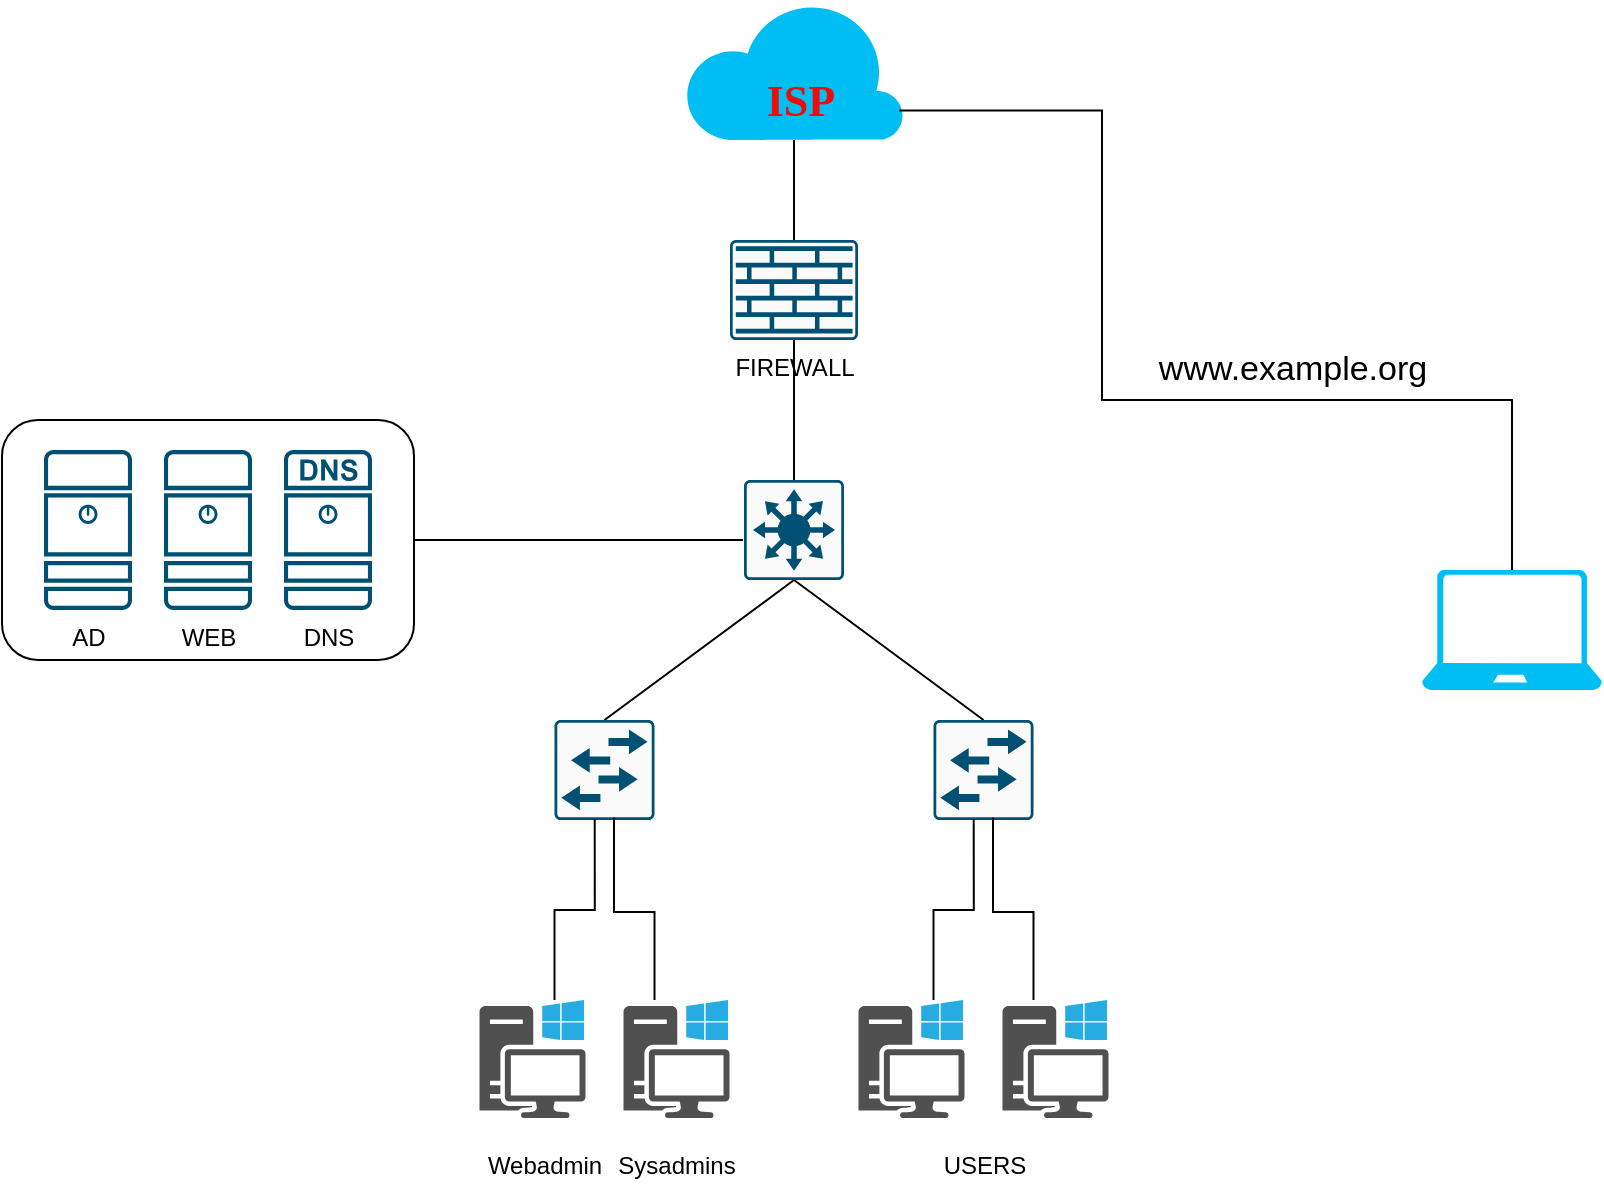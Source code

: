 <mxfile version="21.4.0" type="github">
  <diagram name="Page-1" id="bfe91b75-5d2c-26a0-9c1d-138518896778">
    <mxGraphModel dx="1959" dy="1073" grid="1" gridSize="10" guides="1" tooltips="1" connect="1" arrows="1" fold="1" page="1" pageScale="1" pageWidth="1100" pageHeight="850" background="none" math="0" shadow="0">
      <root>
        <mxCell id="0" />
        <mxCell id="1" parent="0" />
        <mxCell id="DMndxbd9jJ52N1i7lp6a-43" value="" style="rounded=1;whiteSpace=wrap;html=1;" vertex="1" parent="1">
          <mxGeometry x="180" y="280" width="206" height="120" as="geometry" />
        </mxCell>
        <mxCell id="DMndxbd9jJ52N1i7lp6a-13" value="" style="verticalLabelPosition=bottom;html=1;verticalAlign=top;align=center;strokeColor=none;fillColor=#00BEF2;shape=mxgraph.azure.cloud;" vertex="1" parent="1">
          <mxGeometry x="521" y="70" width="110" height="70" as="geometry" />
        </mxCell>
        <mxCell id="DMndxbd9jJ52N1i7lp6a-45" style="edgeStyle=orthogonalEdgeStyle;rounded=0;orthogonalLoop=1;jettySize=auto;html=1;exitX=0.5;exitY=0;exitDx=0;exitDy=0;exitPerimeter=0;entryX=0.5;entryY=1;entryDx=0;entryDy=0;entryPerimeter=0;endArrow=none;endFill=0;" edge="1" parent="1" source="DMndxbd9jJ52N1i7lp6a-14" target="DMndxbd9jJ52N1i7lp6a-13">
          <mxGeometry relative="1" as="geometry" />
        </mxCell>
        <mxCell id="DMndxbd9jJ52N1i7lp6a-14" value="FIREWALL" style="sketch=0;points=[[0.015,0.015,0],[0.985,0.015,0],[0.985,0.985,0],[0.015,0.985,0],[0.25,0,0],[0.5,0,0],[0.75,0,0],[1,0.25,0],[1,0.5,0],[1,0.75,0],[0.75,1,0],[0.5,1,0],[0.25,1,0],[0,0.75,0],[0,0.5,0],[0,0.25,0]];verticalLabelPosition=bottom;html=1;verticalAlign=top;aspect=fixed;align=center;pointerEvents=1;shape=mxgraph.cisco19.rect;prIcon=firewall;fillColor=#FAFAFA;strokeColor=#005073;" vertex="1" parent="1">
          <mxGeometry x="544" y="190" width="64" height="50" as="geometry" />
        </mxCell>
        <mxCell id="DMndxbd9jJ52N1i7lp6a-17" style="rounded=0;orthogonalLoop=1;jettySize=auto;html=1;exitX=0.5;exitY=1;exitDx=0;exitDy=0;exitPerimeter=0;entryX=0.5;entryY=0;entryDx=0;entryDy=0;entryPerimeter=0;endArrow=none;endFill=0;" edge="1" parent="1" source="DMndxbd9jJ52N1i7lp6a-16" target="DMndxbd9jJ52N1i7lp6a-38">
          <mxGeometry relative="1" as="geometry">
            <mxPoint x="671" y="470" as="targetPoint" />
          </mxGeometry>
        </mxCell>
        <mxCell id="DMndxbd9jJ52N1i7lp6a-33" style="rounded=1;orthogonalLoop=1;jettySize=auto;html=1;exitX=0.5;exitY=0;exitDx=0;exitDy=0;exitPerimeter=0;endArrow=none;endFill=0;shadow=0;" edge="1" parent="1" source="DMndxbd9jJ52N1i7lp6a-16" target="DMndxbd9jJ52N1i7lp6a-14">
          <mxGeometry relative="1" as="geometry" />
        </mxCell>
        <mxCell id="DMndxbd9jJ52N1i7lp6a-16" value="" style="sketch=0;points=[[0.015,0.015,0],[0.985,0.015,0],[0.985,0.985,0],[0.015,0.985,0],[0.25,0,0],[0.5,0,0],[0.75,0,0],[1,0.25,0],[1,0.5,0],[1,0.75,0],[0.75,1,0],[0.5,1,0],[0.25,1,0],[0,0.75,0],[0,0.5,0],[0,0.25,0]];verticalLabelPosition=bottom;html=1;verticalAlign=top;aspect=fixed;align=center;pointerEvents=1;shape=mxgraph.cisco19.rect;prIcon=l3_switch;fillColor=#FAFAFA;strokeColor=#005073;" vertex="1" parent="1">
          <mxGeometry x="551" y="310" width="50" height="50" as="geometry" />
        </mxCell>
        <mxCell id="DMndxbd9jJ52N1i7lp6a-19" style="rounded=0;orthogonalLoop=1;jettySize=auto;html=1;exitX=0.5;exitY=0;exitDx=0;exitDy=0;exitPerimeter=0;endArrow=none;endFill=0;" edge="1" parent="1" source="DMndxbd9jJ52N1i7lp6a-18">
          <mxGeometry relative="1" as="geometry">
            <mxPoint x="576" y="360" as="targetPoint" />
          </mxGeometry>
        </mxCell>
        <mxCell id="DMndxbd9jJ52N1i7lp6a-18" value="" style="sketch=0;points=[[0.015,0.015,0],[0.985,0.015,0],[0.985,0.985,0],[0.015,0.985,0],[0.25,0,0],[0.5,0,0],[0.75,0,0],[1,0.25,0],[1,0.5,0],[1,0.75,0],[0.75,1,0],[0.5,1,0],[0.25,1,0],[0,0.75,0],[0,0.5,0],[0,0.25,0]];verticalLabelPosition=bottom;html=1;verticalAlign=top;aspect=fixed;align=center;pointerEvents=1;shape=mxgraph.cisco19.rect;prIcon=workgroup_switch;fillColor=#FAFAFA;strokeColor=#005073;" vertex="1" parent="1">
          <mxGeometry x="456.25" y="430" width="50" height="50" as="geometry" />
        </mxCell>
        <mxCell id="DMndxbd9jJ52N1i7lp6a-36" style="edgeStyle=orthogonalEdgeStyle;rounded=0;orthogonalLoop=1;jettySize=auto;html=1;endArrow=none;endFill=0;entryX=0.402;entryY=0.991;entryDx=0;entryDy=0;entryPerimeter=0;" edge="1" parent="1" source="DMndxbd9jJ52N1i7lp6a-23" target="DMndxbd9jJ52N1i7lp6a-18">
          <mxGeometry relative="1" as="geometry">
            <mxPoint x="466.25" y="480" as="targetPoint" />
            <Array as="points">
              <mxPoint x="456.25" y="525" />
              <mxPoint x="476.25" y="525" />
            </Array>
          </mxGeometry>
        </mxCell>
        <mxCell id="DMndxbd9jJ52N1i7lp6a-23" value="" style="sketch=0;pointerEvents=1;shadow=0;dashed=0;html=1;strokeColor=none;fillColor=#505050;labelPosition=center;verticalLabelPosition=bottom;verticalAlign=top;outlineConnect=0;align=center;shape=mxgraph.office.devices.workstation_pc;" vertex="1" parent="1">
          <mxGeometry x="418.75" y="570" width="53" height="59" as="geometry" />
        </mxCell>
        <mxCell id="DMndxbd9jJ52N1i7lp6a-37" style="edgeStyle=orthogonalEdgeStyle;rounded=0;orthogonalLoop=1;jettySize=auto;html=1;endArrow=none;endFill=0;entryX=0.595;entryY=0.974;entryDx=0;entryDy=0;entryPerimeter=0;" edge="1" parent="1" source="DMndxbd9jJ52N1i7lp6a-24" target="DMndxbd9jJ52N1i7lp6a-18">
          <mxGeometry relative="1" as="geometry">
            <mxPoint x="486.25" y="480.0" as="targetPoint" />
            <Array as="points">
              <mxPoint x="506.25" y="526" />
              <mxPoint x="486.25" y="526" />
            </Array>
          </mxGeometry>
        </mxCell>
        <mxCell id="DMndxbd9jJ52N1i7lp6a-24" value="" style="sketch=0;pointerEvents=1;shadow=0;dashed=0;html=1;strokeColor=none;fillColor=#505050;labelPosition=center;verticalLabelPosition=bottom;verticalAlign=top;outlineConnect=0;align=center;shape=mxgraph.office.devices.workstation_pc;" vertex="1" parent="1">
          <mxGeometry x="490.75" y="570" width="53" height="59" as="geometry" />
        </mxCell>
        <mxCell id="DMndxbd9jJ52N1i7lp6a-27" value="DNS" style="sketch=0;points=[[0.015,0.015,0],[0.985,0.015,0],[0.985,0.985,0],[0.015,0.985,0],[0.25,0,0],[0.5,0,0],[0.75,0,0],[1,0.25,0],[1,0.5,0],[1,0.75,0],[0.75,1,0],[0.5,1,0],[0.25,1,0],[0,0.75,0],[0,0.5,0],[0,0.25,0]];verticalLabelPosition=bottom;html=1;verticalAlign=top;aspect=fixed;align=center;pointerEvents=1;shape=mxgraph.cisco19.dns_server;fillColor=#005073;strokeColor=none;" vertex="1" parent="1">
          <mxGeometry x="321" y="295" width="44" height="80" as="geometry" />
        </mxCell>
        <mxCell id="DMndxbd9jJ52N1i7lp6a-28" value="AD" style="sketch=0;points=[[0.015,0.015,0],[0.985,0.015,0],[0.985,0.985,0],[0.015,0.985,0],[0.25,0,0],[0.5,0,0],[0.75,0,0],[1,0.25,0],[1,0.5,0],[1,0.75,0],[0.75,1,0],[0.5,1,0],[0.25,1,0],[0,0.75,0],[0,0.5,0],[0,0.25,0]];verticalLabelPosition=bottom;html=1;verticalAlign=top;aspect=fixed;align=center;pointerEvents=1;shape=mxgraph.cisco19.server;fillColor=#005073;strokeColor=none;" vertex="1" parent="1">
          <mxGeometry x="201" y="295" width="44" height="80" as="geometry" />
        </mxCell>
        <mxCell id="DMndxbd9jJ52N1i7lp6a-32" value="WEB" style="sketch=0;points=[[0.015,0.015,0],[0.985,0.015,0],[0.985,0.985,0],[0.015,0.985,0],[0.25,0,0],[0.5,0,0],[0.75,0,0],[1,0.25,0],[1,0.5,0],[1,0.75,0],[0.75,1,0],[0.5,1,0],[0.25,1,0],[0,0.75,0],[0,0.5,0],[0,0.25,0]];verticalLabelPosition=bottom;html=1;verticalAlign=top;aspect=fixed;align=center;pointerEvents=1;shape=mxgraph.cisco19.server;fillColor=#005073;strokeColor=none;" vertex="1" parent="1">
          <mxGeometry x="261" y="295" width="44" height="80" as="geometry" />
        </mxCell>
        <mxCell id="DMndxbd9jJ52N1i7lp6a-38" value="" style="sketch=0;points=[[0.015,0.015,0],[0.985,0.015,0],[0.985,0.985,0],[0.015,0.985,0],[0.25,0,0],[0.5,0,0],[0.75,0,0],[1,0.25,0],[1,0.5,0],[1,0.75,0],[0.75,1,0],[0.5,1,0],[0.25,1,0],[0,0.75,0],[0,0.5,0],[0,0.25,0]];verticalLabelPosition=bottom;html=1;verticalAlign=top;aspect=fixed;align=center;pointerEvents=1;shape=mxgraph.cisco19.rect;prIcon=workgroup_switch;fillColor=#FAFAFA;strokeColor=#005073;" vertex="1" parent="1">
          <mxGeometry x="645.75" y="430" width="50" height="50" as="geometry" />
        </mxCell>
        <mxCell id="DMndxbd9jJ52N1i7lp6a-39" style="edgeStyle=orthogonalEdgeStyle;rounded=0;orthogonalLoop=1;jettySize=auto;html=1;endArrow=none;endFill=0;entryX=0.402;entryY=0.991;entryDx=0;entryDy=0;entryPerimeter=0;" edge="1" source="DMndxbd9jJ52N1i7lp6a-40" target="DMndxbd9jJ52N1i7lp6a-38" parent="1">
          <mxGeometry relative="1" as="geometry">
            <mxPoint x="655.75" y="480" as="targetPoint" />
            <Array as="points">
              <mxPoint x="645.75" y="525" />
              <mxPoint x="665.75" y="525" />
            </Array>
          </mxGeometry>
        </mxCell>
        <mxCell id="DMndxbd9jJ52N1i7lp6a-40" value="" style="sketch=0;pointerEvents=1;shadow=0;dashed=0;html=1;strokeColor=none;fillColor=#505050;labelPosition=center;verticalLabelPosition=bottom;verticalAlign=top;outlineConnect=0;align=center;shape=mxgraph.office.devices.workstation_pc;" vertex="1" parent="1">
          <mxGeometry x="608.25" y="570" width="53" height="59" as="geometry" />
        </mxCell>
        <mxCell id="DMndxbd9jJ52N1i7lp6a-41" style="edgeStyle=orthogonalEdgeStyle;rounded=0;orthogonalLoop=1;jettySize=auto;html=1;endArrow=none;endFill=0;entryX=0.595;entryY=0.974;entryDx=0;entryDy=0;entryPerimeter=0;" edge="1" source="DMndxbd9jJ52N1i7lp6a-42" target="DMndxbd9jJ52N1i7lp6a-38" parent="1">
          <mxGeometry relative="1" as="geometry">
            <mxPoint x="675.75" y="480.0" as="targetPoint" />
            <Array as="points">
              <mxPoint x="695.75" y="526" />
              <mxPoint x="675.75" y="526" />
            </Array>
          </mxGeometry>
        </mxCell>
        <mxCell id="DMndxbd9jJ52N1i7lp6a-42" value="" style="sketch=0;pointerEvents=1;shadow=0;dashed=0;html=1;strokeColor=none;fillColor=#505050;labelPosition=center;verticalLabelPosition=bottom;verticalAlign=top;outlineConnect=0;align=center;shape=mxgraph.office.devices.workstation_pc;" vertex="1" parent="1">
          <mxGeometry x="680.25" y="570" width="53" height="59" as="geometry" />
        </mxCell>
        <mxCell id="DMndxbd9jJ52N1i7lp6a-44" style="edgeStyle=orthogonalEdgeStyle;rounded=0;orthogonalLoop=1;jettySize=auto;html=1;entryX=-0.011;entryY=0.6;entryDx=0;entryDy=0;entryPerimeter=0;endArrow=none;endFill=0;" edge="1" parent="1" source="DMndxbd9jJ52N1i7lp6a-43" target="DMndxbd9jJ52N1i7lp6a-16">
          <mxGeometry relative="1" as="geometry" />
        </mxCell>
        <mxCell id="DMndxbd9jJ52N1i7lp6a-47" value="&lt;h1&gt;&lt;font style=&quot;font-size: 22px;&quot; face=&quot;Tahoma&quot; color=&quot;#f00a0a&quot;&gt;ISP&lt;/font&gt;&lt;/h1&gt;" style="text;html=1;align=center;verticalAlign=middle;resizable=0;points=[];autosize=1;strokeColor=none;fillColor=none;" vertex="1" parent="1">
          <mxGeometry x="543.75" y="80" width="70" height="80" as="geometry" />
        </mxCell>
        <mxCell id="DMndxbd9jJ52N1i7lp6a-52" value="" style="group" vertex="1" connectable="0" parent="1">
          <mxGeometry x="890" y="340" width="90" height="75" as="geometry" />
        </mxCell>
        <mxCell id="DMndxbd9jJ52N1i7lp6a-49" value="" style="shape=image;html=1;verticalAlign=top;verticalLabelPosition=bottom;labelBackgroundColor=#ffffff;imageAspect=0;aspect=fixed;image=https://cdn0.iconfinder.com/data/icons/kameleon-free-pack/110/Hacker-128.png" vertex="1" parent="DMndxbd9jJ52N1i7lp6a-52">
          <mxGeometry x="10" width="70" height="70" as="geometry" />
        </mxCell>
        <mxCell id="DMndxbd9jJ52N1i7lp6a-51" value="" style="verticalLabelPosition=bottom;html=1;verticalAlign=top;align=center;strokeColor=none;fillColor=#00BEF2;shape=mxgraph.azure.laptop;pointerEvents=1;" vertex="1" parent="DMndxbd9jJ52N1i7lp6a-52">
          <mxGeometry y="15" width="90" height="60" as="geometry" />
        </mxCell>
        <mxCell id="DMndxbd9jJ52N1i7lp6a-53" style="edgeStyle=orthogonalEdgeStyle;rounded=0;orthogonalLoop=1;jettySize=auto;html=1;entryX=0.979;entryY=0.79;entryDx=0;entryDy=0;entryPerimeter=0;endArrow=none;endFill=0;" edge="1" parent="1" source="DMndxbd9jJ52N1i7lp6a-51" target="DMndxbd9jJ52N1i7lp6a-13">
          <mxGeometry relative="1" as="geometry">
            <Array as="points">
              <mxPoint x="935" y="270" />
              <mxPoint x="730" y="270" />
              <mxPoint x="730" y="125" />
            </Array>
          </mxGeometry>
        </mxCell>
        <mxCell id="DMndxbd9jJ52N1i7lp6a-55" value="www.example.org" style="text;html=1;align=center;verticalAlign=middle;resizable=0;points=[];autosize=1;strokeColor=none;fillColor=none;fontSize=17;" vertex="1" parent="1">
          <mxGeometry x="745" y="240" width="160" height="30" as="geometry" />
        </mxCell>
        <mxCell id="DMndxbd9jJ52N1i7lp6a-56" value="USERS" style="text;html=1;align=center;verticalAlign=middle;resizable=0;points=[];autosize=1;strokeColor=none;fillColor=none;" vertex="1" parent="1">
          <mxGeometry x="640.75" y="638" width="60" height="30" as="geometry" />
        </mxCell>
        <mxCell id="DMndxbd9jJ52N1i7lp6a-57" value="Webadmin" style="text;html=1;align=center;verticalAlign=middle;resizable=0;points=[];autosize=1;strokeColor=none;fillColor=none;" vertex="1" parent="1">
          <mxGeometry x="410.75" y="638" width="80" height="30" as="geometry" />
        </mxCell>
        <mxCell id="DMndxbd9jJ52N1i7lp6a-58" value="Sysadmins" style="text;html=1;align=center;verticalAlign=middle;resizable=0;points=[];autosize=1;strokeColor=none;fillColor=none;" vertex="1" parent="1">
          <mxGeometry x="477.25" y="638" width="80" height="30" as="geometry" />
        </mxCell>
        <mxCell id="DMndxbd9jJ52N1i7lp6a-60" value="" style="shape=image;html=1;verticalAlign=top;verticalLabelPosition=bottom;labelBackgroundColor=#ffffff;imageAspect=0;aspect=fixed;image=https://cdn2.iconfinder.com/data/icons/crystalproject/128x128/apps/linuxconf.png" vertex="1" parent="1">
          <mxGeometry x="517" y="567" width="29" height="29" as="geometry" />
        </mxCell>
      </root>
    </mxGraphModel>
  </diagram>
</mxfile>
